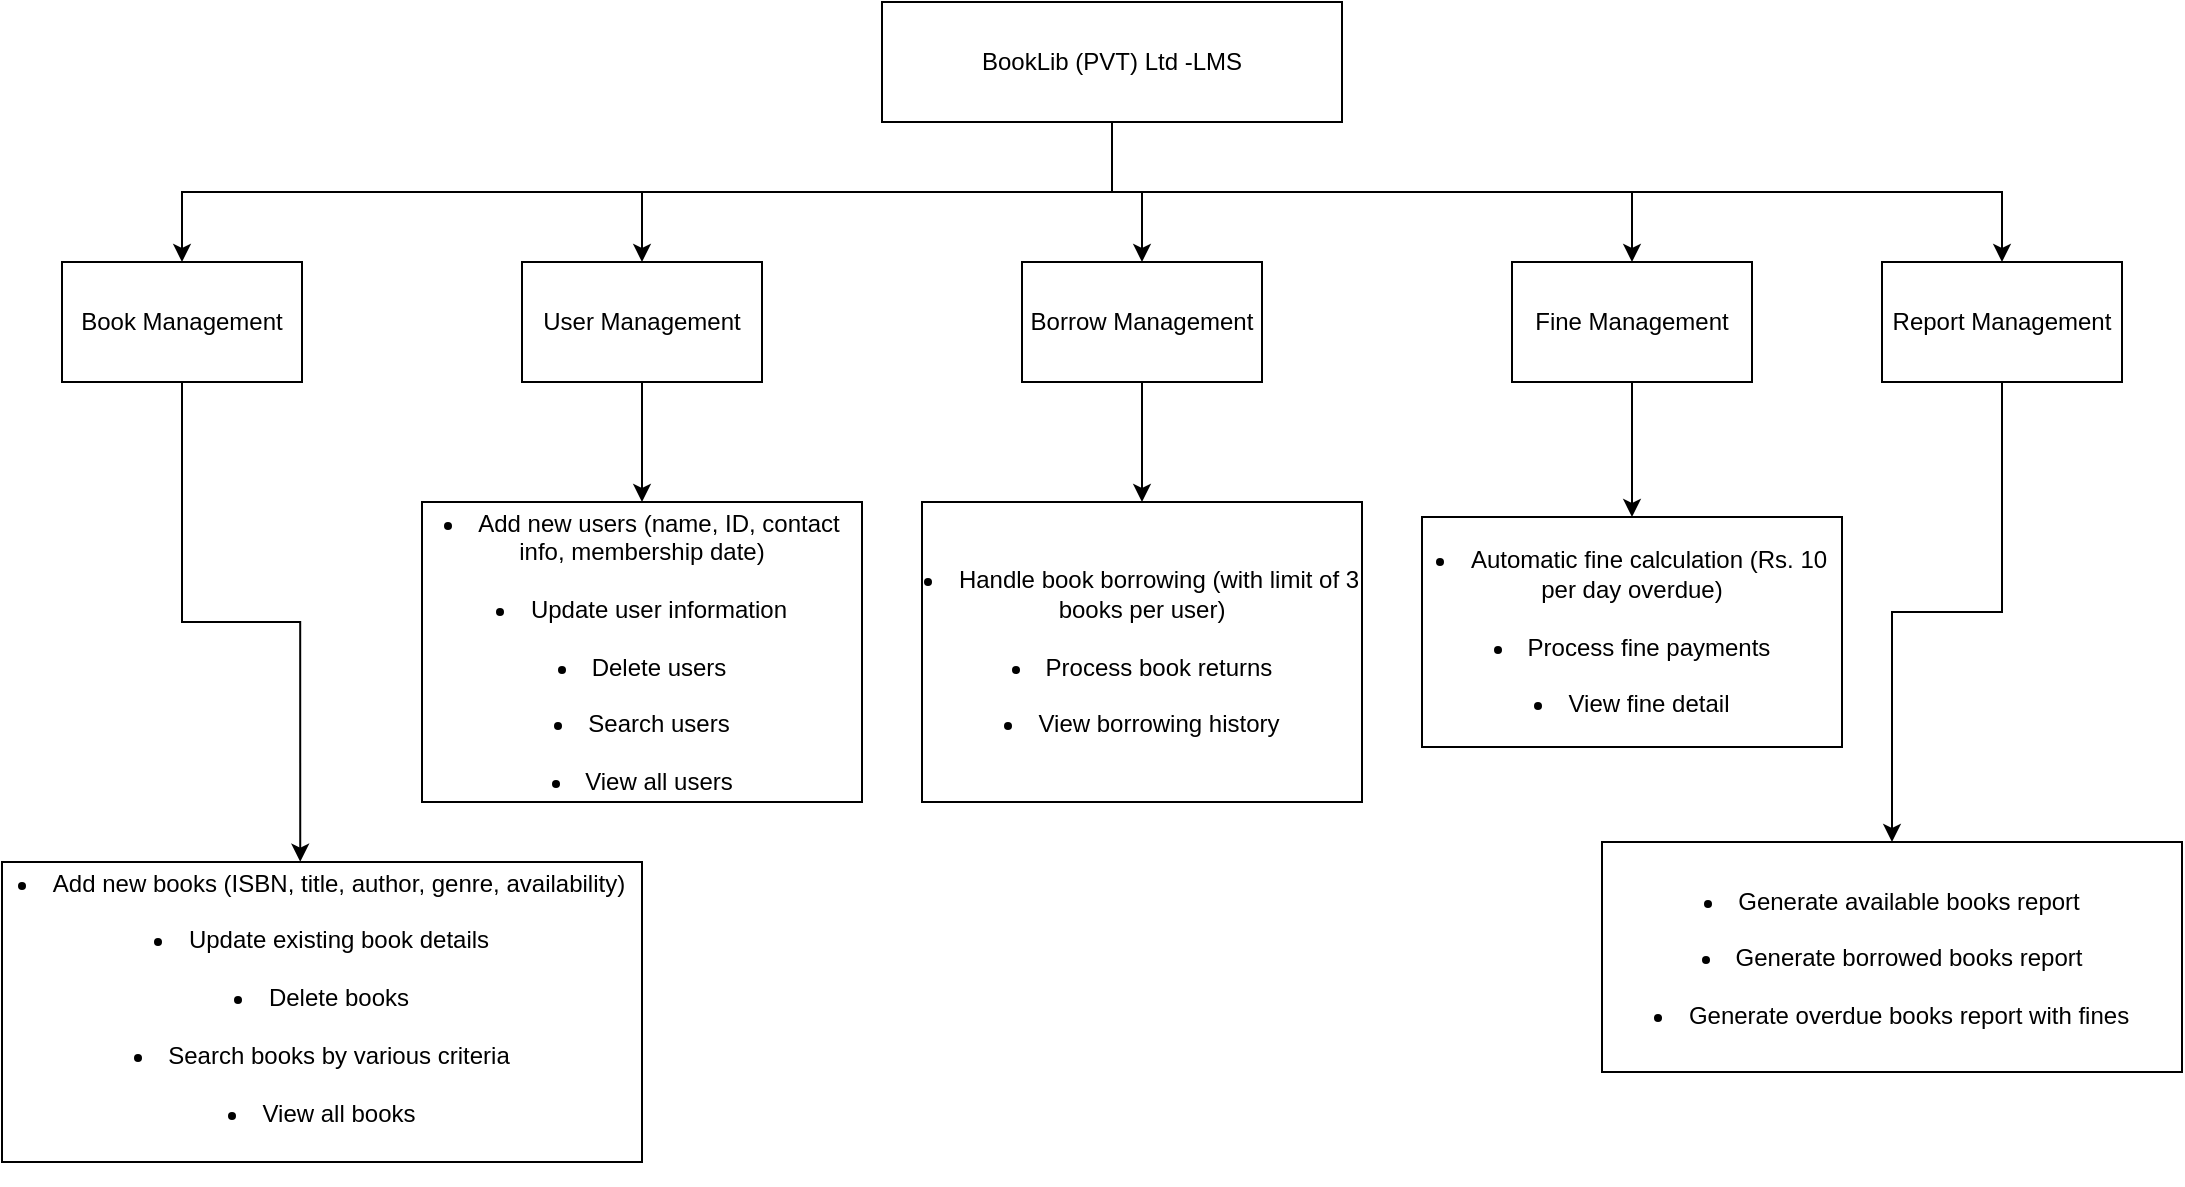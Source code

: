 <mxfile version="26.0.10">
  <diagram name="Page-1" id="oV01b-HNF_Mf-Ec9-7xv">
    <mxGraphModel dx="1235" dy="655" grid="1" gridSize="10" guides="1" tooltips="1" connect="1" arrows="1" fold="1" page="1" pageScale="1" pageWidth="1169" pageHeight="827" math="0" shadow="0">
      <root>
        <mxCell id="0" />
        <mxCell id="1" parent="0" />
        <mxCell id="ZqZKZoasxupurB8ot2Dj-6" value="" style="edgeStyle=orthogonalEdgeStyle;rounded=0;orthogonalLoop=1;jettySize=auto;html=1;" edge="1" parent="1" source="ZqZKZoasxupurB8ot2Dj-1" target="ZqZKZoasxupurB8ot2Dj-4">
          <mxGeometry relative="1" as="geometry" />
        </mxCell>
        <mxCell id="ZqZKZoasxupurB8ot2Dj-10" style="edgeStyle=elbowEdgeStyle;rounded=0;orthogonalLoop=1;jettySize=auto;html=1;elbow=vertical;" edge="1" parent="1" source="ZqZKZoasxupurB8ot2Dj-1" target="ZqZKZoasxupurB8ot2Dj-2">
          <mxGeometry relative="1" as="geometry" />
        </mxCell>
        <mxCell id="ZqZKZoasxupurB8ot2Dj-11" style="edgeStyle=elbowEdgeStyle;rounded=0;orthogonalLoop=1;jettySize=auto;html=1;elbow=vertical;" edge="1" parent="1" source="ZqZKZoasxupurB8ot2Dj-1" target="ZqZKZoasxupurB8ot2Dj-3">
          <mxGeometry relative="1" as="geometry" />
        </mxCell>
        <mxCell id="ZqZKZoasxupurB8ot2Dj-12" style="edgeStyle=elbowEdgeStyle;rounded=0;orthogonalLoop=1;jettySize=auto;html=1;entryX=0.5;entryY=0;entryDx=0;entryDy=0;elbow=vertical;" edge="1" parent="1" source="ZqZKZoasxupurB8ot2Dj-1" target="ZqZKZoasxupurB8ot2Dj-5">
          <mxGeometry relative="1" as="geometry" />
        </mxCell>
        <mxCell id="ZqZKZoasxupurB8ot2Dj-28" style="edgeStyle=elbowEdgeStyle;rounded=0;orthogonalLoop=1;jettySize=auto;html=1;elbow=vertical;" edge="1" parent="1" source="ZqZKZoasxupurB8ot2Dj-1" target="ZqZKZoasxupurB8ot2Dj-27">
          <mxGeometry relative="1" as="geometry" />
        </mxCell>
        <mxCell id="ZqZKZoasxupurB8ot2Dj-1" value="BookLib (PVT) Ltd -LMS" style="rounded=0;whiteSpace=wrap;html=1;" vertex="1" parent="1">
          <mxGeometry x="470" y="30" width="230" height="60" as="geometry" />
        </mxCell>
        <mxCell id="ZqZKZoasxupurB8ot2Dj-2" value="Book Management" style="rounded=0;whiteSpace=wrap;html=1;" vertex="1" parent="1">
          <mxGeometry x="60" y="160" width="120" height="60" as="geometry" />
        </mxCell>
        <mxCell id="ZqZKZoasxupurB8ot2Dj-23" style="edgeStyle=orthogonalEdgeStyle;rounded=0;orthogonalLoop=1;jettySize=auto;html=1;" edge="1" parent="1" source="ZqZKZoasxupurB8ot2Dj-3" target="ZqZKZoasxupurB8ot2Dj-20">
          <mxGeometry relative="1" as="geometry" />
        </mxCell>
        <mxCell id="ZqZKZoasxupurB8ot2Dj-3" value="User Management" style="rounded=0;whiteSpace=wrap;html=1;" vertex="1" parent="1">
          <mxGeometry x="290" y="160" width="120" height="60" as="geometry" />
        </mxCell>
        <mxCell id="ZqZKZoasxupurB8ot2Dj-24" style="edgeStyle=orthogonalEdgeStyle;rounded=0;orthogonalLoop=1;jettySize=auto;html=1;" edge="1" parent="1" source="ZqZKZoasxupurB8ot2Dj-4" target="ZqZKZoasxupurB8ot2Dj-21">
          <mxGeometry relative="1" as="geometry" />
        </mxCell>
        <mxCell id="ZqZKZoasxupurB8ot2Dj-4" value="Borrow Management" style="rounded=0;whiteSpace=wrap;html=1;" vertex="1" parent="1">
          <mxGeometry x="540" y="160" width="120" height="60" as="geometry" />
        </mxCell>
        <mxCell id="ZqZKZoasxupurB8ot2Dj-26" style="edgeStyle=elbowEdgeStyle;rounded=0;orthogonalLoop=1;jettySize=auto;html=1;elbow=vertical;" edge="1" parent="1" source="ZqZKZoasxupurB8ot2Dj-5" target="ZqZKZoasxupurB8ot2Dj-25">
          <mxGeometry relative="1" as="geometry" />
        </mxCell>
        <mxCell id="ZqZKZoasxupurB8ot2Dj-5" value="Fine Management" style="rounded=0;whiteSpace=wrap;html=1;" vertex="1" parent="1">
          <mxGeometry x="785" y="160" width="120" height="60" as="geometry" />
        </mxCell>
        <mxCell id="ZqZKZoasxupurB8ot2Dj-19" value="&#xa;&lt;li class=&quot;whitespace-normal break-words&quot;&gt;Add new books (ISBN, title, author, genre, availability)&lt;/li&gt;&#xa;&lt;li class=&quot;whitespace-normal break-words&quot;&gt;Update existing book details&lt;/li&gt;&#xa;&lt;li class=&quot;whitespace-normal break-words&quot;&gt;Delete books&lt;/li&gt;&#xa;&lt;li class=&quot;whitespace-normal break-words&quot;&gt;Search books by various criteria&lt;/li&gt;&#xa;&lt;li class=&quot;whitespace-normal break-words&quot;&gt;View all books&lt;/li&gt;&#xa;&#xa;" style="rounded=1;whiteSpace=wrap;html=1;arcSize=0;" vertex="1" parent="1">
          <mxGeometry x="30" y="460" width="320" height="150" as="geometry" />
        </mxCell>
        <mxCell id="ZqZKZoasxupurB8ot2Dj-20" value="&lt;li class=&quot;whitespace-normal break-words&quot;&gt;Add new users (name, ID, contact info, membership date)&lt;/li&gt;&lt;br/&gt;&lt;li class=&quot;whitespace-normal break-words&quot;&gt;Update user information&lt;/li&gt;&lt;br/&gt;&lt;li class=&quot;whitespace-normal break-words&quot;&gt;Delete users&lt;/li&gt;&lt;br/&gt;&lt;li class=&quot;whitespace-normal break-words&quot;&gt;Search users&lt;/li&gt;&lt;br/&gt;&lt;li class=&quot;whitespace-normal break-words&quot;&gt;View all users&lt;/li&gt;" style="rounded=0;whiteSpace=wrap;html=1;" vertex="1" parent="1">
          <mxGeometry x="240" y="280" width="220" height="150" as="geometry" />
        </mxCell>
        <mxCell id="ZqZKZoasxupurB8ot2Dj-21" value="&lt;li class=&quot;whitespace-normal break-words&quot;&gt;Handle book borrowing (with limit of 3 books per user)&lt;/li&gt;&lt;br/&gt;&lt;li class=&quot;whitespace-normal break-words&quot;&gt;Process book returns&lt;/li&gt;&lt;br/&gt;&lt;li class=&quot;whitespace-normal break-words&quot;&gt;View borrowing history&lt;/li&gt;" style="rounded=0;whiteSpace=wrap;html=1;" vertex="1" parent="1">
          <mxGeometry x="490" y="280" width="220" height="150" as="geometry" />
        </mxCell>
        <mxCell id="ZqZKZoasxupurB8ot2Dj-22" style="edgeStyle=orthogonalEdgeStyle;rounded=0;orthogonalLoop=1;jettySize=auto;html=1;entryX=0.466;entryY=-0.001;entryDx=0;entryDy=0;entryPerimeter=0;" edge="1" parent="1" source="ZqZKZoasxupurB8ot2Dj-2" target="ZqZKZoasxupurB8ot2Dj-19">
          <mxGeometry relative="1" as="geometry" />
        </mxCell>
        <mxCell id="ZqZKZoasxupurB8ot2Dj-25" value="&lt;li class=&quot;whitespace-normal break-words&quot;&gt;Automatic fine calculation (Rs. 10 per day overdue)&lt;/li&gt;&lt;br/&gt;&lt;li class=&quot;whitespace-normal break-words&quot;&gt;Process fine payments&lt;/li&gt;&lt;br/&gt;&lt;li class=&quot;whitespace-normal break-words&quot;&gt;View fine detail&lt;/li&gt;" style="rounded=0;whiteSpace=wrap;html=1;" vertex="1" parent="1">
          <mxGeometry x="740" y="287.5" width="210" height="115" as="geometry" />
        </mxCell>
        <mxCell id="ZqZKZoasxupurB8ot2Dj-30" style="edgeStyle=elbowEdgeStyle;rounded=0;orthogonalLoop=1;jettySize=auto;html=1;entryX=0.5;entryY=0;entryDx=0;entryDy=0;elbow=vertical;" edge="1" parent="1" source="ZqZKZoasxupurB8ot2Dj-27" target="ZqZKZoasxupurB8ot2Dj-29">
          <mxGeometry relative="1" as="geometry" />
        </mxCell>
        <mxCell id="ZqZKZoasxupurB8ot2Dj-27" value="Report Management" style="rounded=0;whiteSpace=wrap;html=1;" vertex="1" parent="1">
          <mxGeometry x="970" y="160" width="120" height="60" as="geometry" />
        </mxCell>
        <mxCell id="ZqZKZoasxupurB8ot2Dj-29" value="&lt;li class=&quot;whitespace-normal break-words&quot;&gt;&lt;span style=&quot;background-color: transparent; color: light-dark(rgb(0, 0, 0), rgb(255, 255, 255));&quot;&gt;Generate available books report&lt;/span&gt;&lt;/li&gt;&lt;br&gt;&lt;li class=&quot;whitespace-normal break-words&quot;&gt;Generate borrowed books report&lt;/li&gt;&lt;br&gt;&lt;li class=&quot;whitespace-normal break-words&quot;&gt;Generate overdue books report with fines&lt;/li&gt;" style="rounded=0;whiteSpace=wrap;html=1;" vertex="1" parent="1">
          <mxGeometry x="830" y="450" width="290" height="115" as="geometry" />
        </mxCell>
      </root>
    </mxGraphModel>
  </diagram>
</mxfile>
